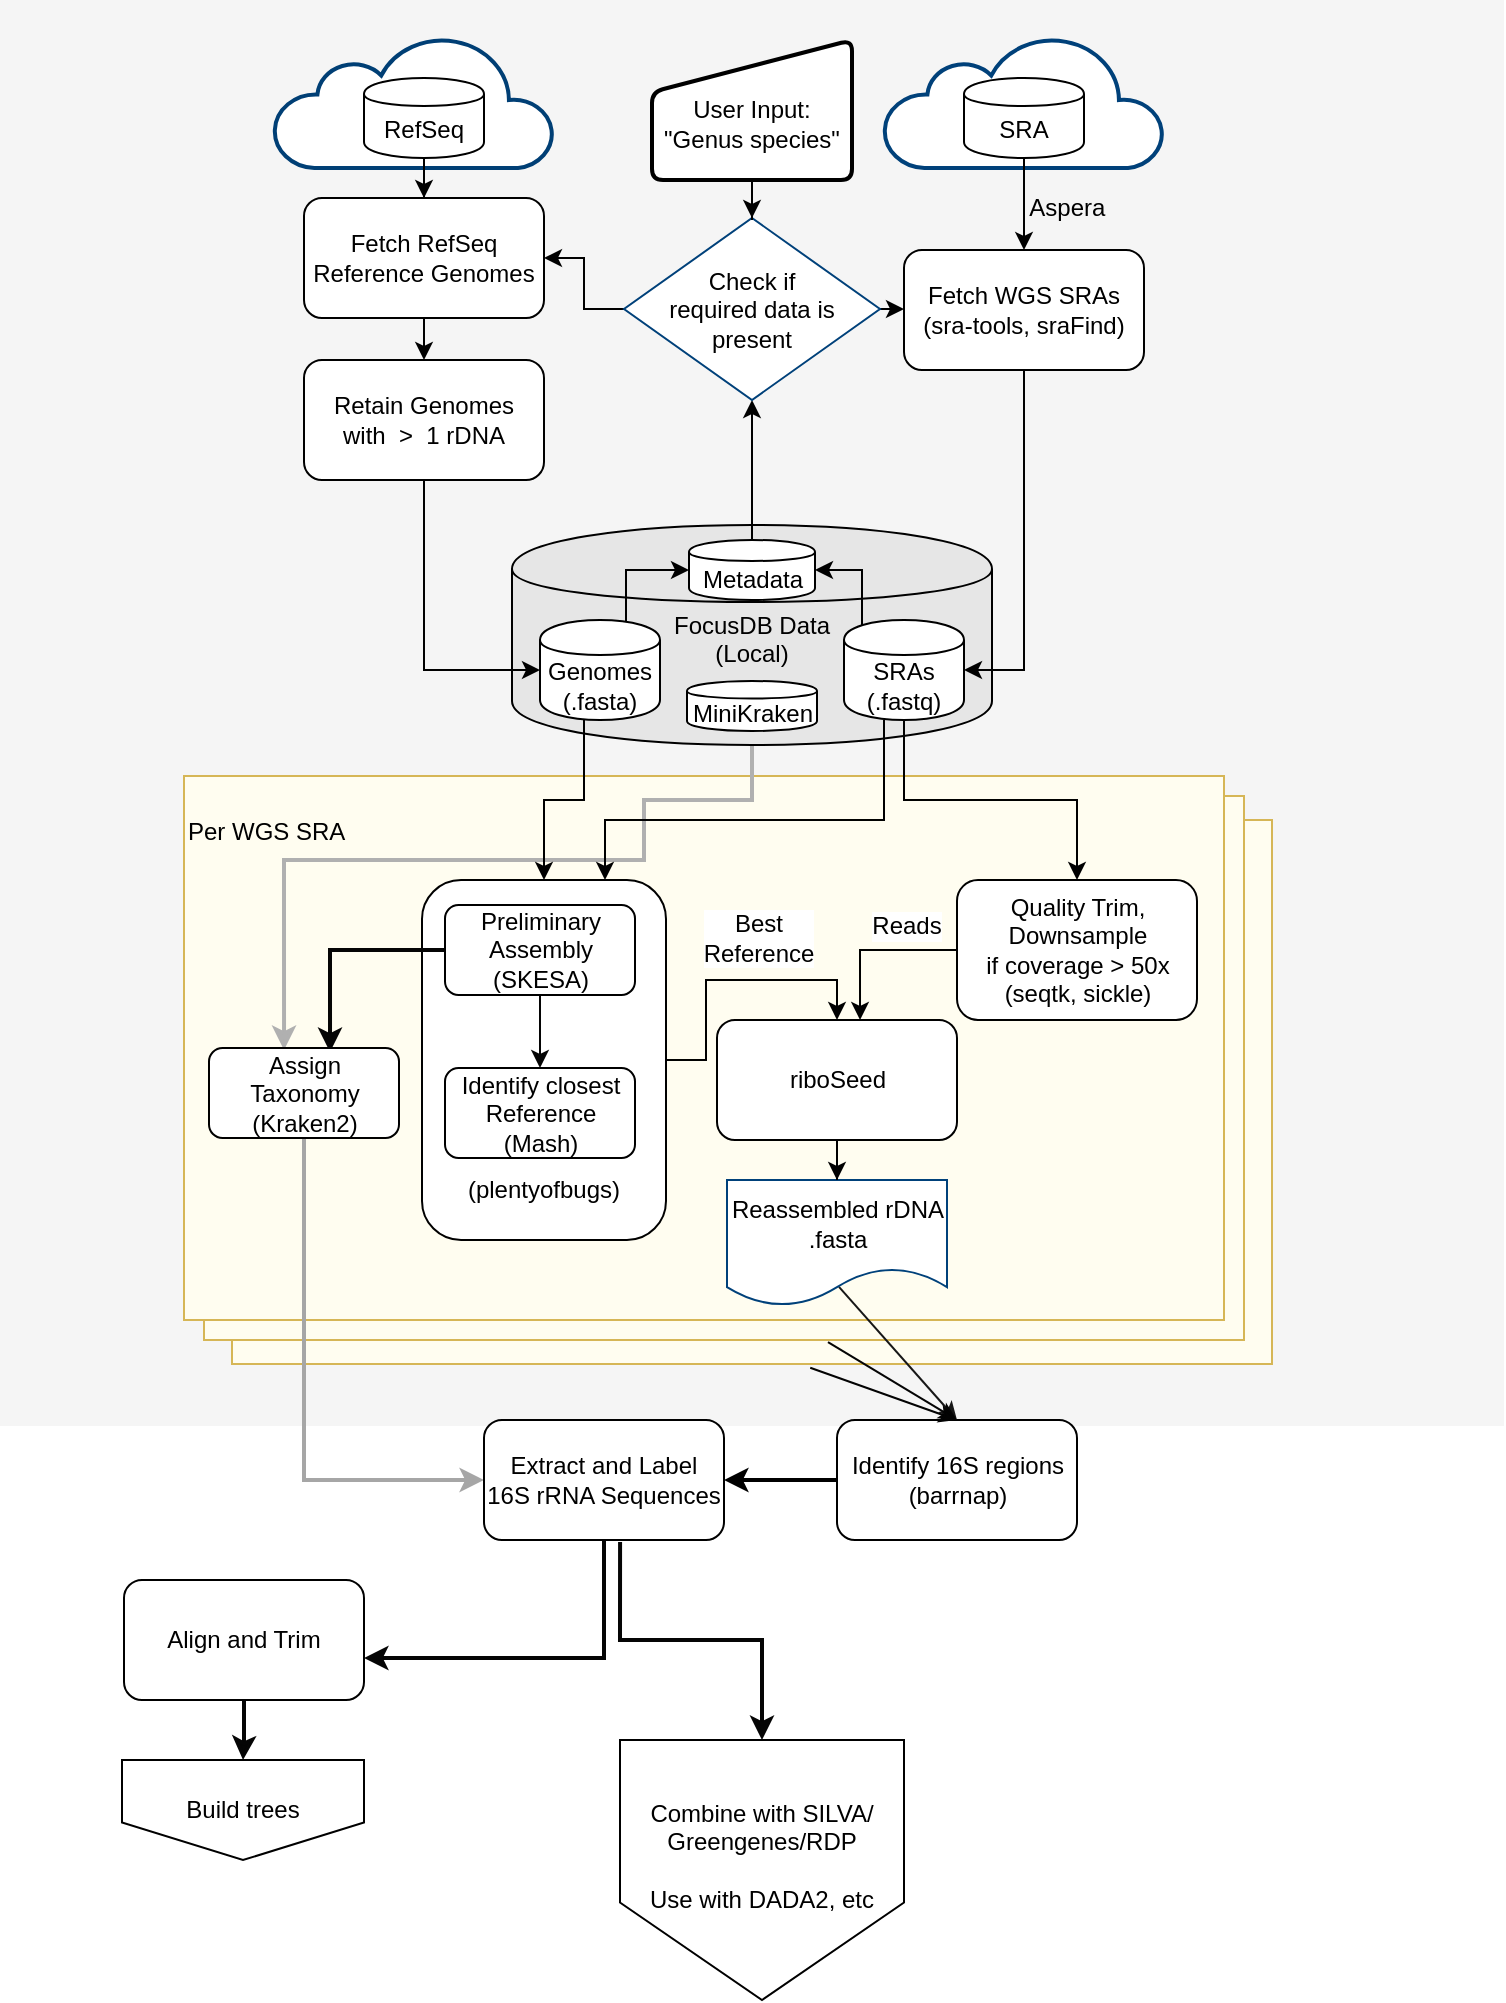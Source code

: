 <mxfile version="12.9.4" type="device"><diagram name="Page-1" id="c7558073-3199-34d8-9f00-42111426c3f3"><mxGraphModel dx="946" dy="628" grid="1" gridSize="10" guides="1" tooltips="1" connect="1" arrows="1" fold="1" page="1" pageScale="1" pageWidth="826" pageHeight="1169" background="#ffffff" math="0" shadow="0"><root><mxCell id="0"/><mxCell id="1" parent="0"/><mxCell id="SAS2zGDADO1P4irIxXxs-23" value="" style="edgeStyle=orthogonalEdgeStyle;rounded=0;orthogonalLoop=1;jettySize=auto;html=1;shadow=0;strokeColor=#050505;strokeWidth=2;" parent="1" source="SAS2zGDADO1P4irIxXxs-18" target="SAS2zGDADO1P4irIxXxs-17" edge="1"><mxGeometry relative="1" as="geometry"/></mxCell><mxCell id="SAS2zGDADO1P4irIxXxs-18" value="Align and Trim " style="rounded=1;whiteSpace=wrap;html=1;strokeColor=#000000;strokeWidth=1;" parent="1" vertex="1"><mxGeometry x="80" y="790" width="120" height="60" as="geometry"/></mxCell><mxCell id="qNivwolQkls1gNn3aIAB-110" value="&lt;div align=&quot;left&quot;&gt;&lt;br&gt;&lt;/div&gt;" style="rounded=0;whiteSpace=wrap;html=1;align=left;fillColor=#f5f5f5;strokeColor=none;fontColor=#333333;" parent="1" vertex="1"><mxGeometry x="18" width="752" height="713" as="geometry"/></mxCell><mxCell id="qNivwolQkls1gNn3aIAB-149" value="&lt;div align=&quot;left&quot;&gt;Per WGS SRA&lt;br&gt;&lt;/div&gt;" style="rounded=0;whiteSpace=wrap;html=1;align=left;fillColor=#FFFDF0;strokeColor=#d6b656;" parent="1" vertex="1"><mxGeometry x="134" y="410" width="520" height="272" as="geometry"/></mxCell><mxCell id="qNivwolQkls1gNn3aIAB-148" value="&lt;div align=&quot;left&quot;&gt;Per WGS SRA&lt;br&gt;&lt;/div&gt;" style="rounded=0;whiteSpace=wrap;html=1;align=left;fillColor=#FFFDF0;strokeColor=#d6b656;" parent="1" vertex="1"><mxGeometry x="120" y="398" width="520" height="272" as="geometry"/></mxCell><mxCell id="qNivwolQkls1gNn3aIAB-114" value="&lt;div align=&quot;left&quot;&gt;Per WGS SRA&lt;br&gt;&lt;/div&gt;&lt;div&gt;&lt;br&gt;&lt;/div&gt;&lt;div&gt;&lt;br&gt;&lt;/div&gt;&lt;div&gt;&lt;br&gt;&lt;/div&gt;&lt;div&gt;&lt;br&gt;&lt;/div&gt;&lt;div&gt;&lt;br&gt;&lt;/div&gt;&lt;div&gt;&lt;br&gt;&lt;/div&gt;&lt;div&gt;&lt;br&gt;&lt;/div&gt;&lt;div&gt;&lt;br&gt;&lt;/div&gt;&lt;div&gt;&lt;br&gt;&lt;/div&gt;&lt;div&gt;&lt;br&gt;&lt;/div&gt;&lt;div&gt;&lt;br&gt;&lt;/div&gt;&lt;div&gt;&lt;br&gt;&lt;/div&gt;&lt;div&gt;&lt;br&gt;&lt;/div&gt;&lt;div&gt;&lt;br&gt;&lt;/div&gt;&lt;div&gt;&lt;br&gt;&lt;/div&gt;" style="rounded=0;whiteSpace=wrap;html=1;align=left;fillColor=#FFFDF0;strokeColor=#d6b656;" parent="1" vertex="1"><mxGeometry x="110" y="388" width="520" height="272" as="geometry"/></mxCell><mxCell id="qNivwolQkls1gNn3aIAB-123" value="" style="html=1;verticalLabelPosition=bottom;align=center;labelBackgroundColor=#ffffff;verticalAlign=top;strokeWidth=2;strokeColor=#00417A;fillColor=#ffffff;shadow=0;dashed=0;shape=mxgraph.ios7.icons.cloud;" parent="1" vertex="1"><mxGeometry x="460" y="18" width="140" height="66" as="geometry"/></mxCell><mxCell id="qNivwolQkls1gNn3aIAB-122" value="" style="html=1;verticalLabelPosition=bottom;align=center;labelBackgroundColor=#ffffff;verticalAlign=top;strokeWidth=2;strokeColor=#003F75;fillColor=#ffffff;shadow=0;dashed=0;shape=mxgraph.ios7.icons.cloud;" parent="1" vertex="1"><mxGeometry x="155" y="18" width="140" height="66" as="geometry"/></mxCell><mxCell id="SAS2zGDADO1P4irIxXxs-3" style="edgeStyle=orthogonalEdgeStyle;rounded=0;orthogonalLoop=1;jettySize=auto;html=1;exitX=0.5;exitY=1;exitDx=0;exitDy=0;strokeColor=#B0B0B0;shadow=0;strokeWidth=2;entryX=0.395;entryY=0.022;entryDx=0;entryDy=0;entryPerimeter=0;" parent="1" source="qNivwolQkls1gNn3aIAB-115" target="SAS2zGDADO1P4irIxXxs-8" edge="1"><mxGeometry relative="1" as="geometry"><mxPoint x="170" y="520" as="targetPoint"/><Array as="points"><mxPoint x="394" y="400"/><mxPoint x="340" y="400"/><mxPoint x="340" y="430"/><mxPoint x="160" y="430"/></Array></mxGeometry></mxCell><mxCell id="qNivwolQkls1gNn3aIAB-115" value="&lt;div&gt;FocusDB Data &lt;br&gt;&lt;/div&gt;&lt;div&gt;(Local)&lt;/div&gt;&lt;div&gt;&lt;br&gt;&lt;/div&gt;&lt;div&gt;&lt;br&gt;&lt;/div&gt;" style="shape=cylinder;whiteSpace=wrap;html=1;boundedLbl=1;backgroundOutline=1;fillColor=#E6E6E6;" parent="1" vertex="1"><mxGeometry x="274" y="262.5" width="240" height="110" as="geometry"/></mxCell><mxCell id="qNivwolQkls1gNn3aIAB-106" value="" style="edgeStyle=orthogonalEdgeStyle;rounded=0;orthogonalLoop=1;jettySize=auto;html=1;exitX=0.5;exitY=1;exitDx=0;exitDy=0;" parent="1" source="qNivwolQkls1gNn3aIAB-96" target="qNivwolQkls1gNn3aIAB-98" edge="1"><mxGeometry relative="1" as="geometry"/></mxCell><mxCell id="qNivwolQkls1gNn3aIAB-96" value="SRA" style="shape=cylinder;whiteSpace=wrap;html=1;boundedLbl=1;backgroundOutline=1;" parent="1" vertex="1"><mxGeometry x="500" y="39" width="60" height="40" as="geometry"/></mxCell><mxCell id="qNivwolQkls1gNn3aIAB-105" value="" style="edgeStyle=orthogonalEdgeStyle;rounded=0;orthogonalLoop=1;jettySize=auto;html=1;" parent="1" source="qNivwolQkls1gNn3aIAB-97" target="qNivwolQkls1gNn3aIAB-101" edge="1"><mxGeometry relative="1" as="geometry"/></mxCell><mxCell id="qNivwolQkls1gNn3aIAB-97" value="RefSeq" style="shape=cylinder;whiteSpace=wrap;html=1;boundedLbl=1;backgroundOutline=1;" parent="1" vertex="1"><mxGeometry x="200" y="39" width="60" height="40" as="geometry"/></mxCell><mxCell id="qNivwolQkls1gNn3aIAB-118" style="edgeStyle=orthogonalEdgeStyle;rounded=0;orthogonalLoop=1;jettySize=auto;html=1;exitX=0.5;exitY=1;exitDx=0;exitDy=0;entryX=1;entryY=0.5;entryDx=0;entryDy=0;" parent="1" source="qNivwolQkls1gNn3aIAB-98" target="qNivwolQkls1gNn3aIAB-117" edge="1"><mxGeometry relative="1" as="geometry"/></mxCell><mxCell id="qNivwolQkls1gNn3aIAB-98" value="&lt;div&gt;Fetch WGS SRAs&lt;/div&gt;&lt;div&gt;(sra-tools, sraFind) &lt;br&gt;&lt;/div&gt;" style="rounded=1;whiteSpace=wrap;html=1;" parent="1" vertex="1"><mxGeometry x="470" y="125" width="120" height="60" as="geometry"/></mxCell><mxCell id="qNivwolQkls1gNn3aIAB-126" style="edgeStyle=orthogonalEdgeStyle;rounded=0;orthogonalLoop=1;jettySize=auto;html=1;entryX=0.5;entryY=0;entryDx=0;entryDy=0;" parent="1" source="qNivwolQkls1gNn3aIAB-100" target="qNivwolQkls1gNn3aIAB-124" edge="1"><mxGeometry relative="1" as="geometry"><Array as="points"><mxPoint x="310" y="400"/><mxPoint x="290" y="400"/></Array></mxGeometry></mxCell><mxCell id="qNivwolQkls1gNn3aIAB-169" style="edgeStyle=orthogonalEdgeStyle;rounded=0;orthogonalLoop=1;jettySize=auto;html=1;exitX=0.85;exitY=0.05;exitDx=0;exitDy=0;exitPerimeter=0;entryX=0;entryY=0.5;entryDx=0;entryDy=0;strokeColor=#000000;" parent="1" source="qNivwolQkls1gNn3aIAB-100" target="qNivwolQkls1gNn3aIAB-131" edge="1"><mxGeometry relative="1" as="geometry"><Array as="points"><mxPoint x="331" y="285"/></Array></mxGeometry></mxCell><mxCell id="qNivwolQkls1gNn3aIAB-100" value="Genomes&lt;div&gt;(.fasta)&lt;br&gt;&lt;/div&gt;" style="shape=cylinder;whiteSpace=wrap;html=1;boundedLbl=1;backgroundOutline=1;" parent="1" vertex="1"><mxGeometry x="288" y="310" width="60" height="50" as="geometry"/></mxCell><mxCell id="qNivwolQkls1gNn3aIAB-108" value="" style="edgeStyle=orthogonalEdgeStyle;rounded=0;orthogonalLoop=1;jettySize=auto;html=1;" parent="1" source="qNivwolQkls1gNn3aIAB-101" target="qNivwolQkls1gNn3aIAB-107" edge="1"><mxGeometry relative="1" as="geometry"/></mxCell><mxCell id="qNivwolQkls1gNn3aIAB-101" value="Fetch RefSeq Reference Genomes " style="rounded=1;whiteSpace=wrap;html=1;" parent="1" vertex="1"><mxGeometry x="170" y="99" width="120" height="60" as="geometry"/></mxCell><mxCell id="qNivwolQkls1gNn3aIAB-109" style="edgeStyle=orthogonalEdgeStyle;rounded=0;orthogonalLoop=1;jettySize=auto;html=1;entryX=0;entryY=0.5;entryDx=0;entryDy=0;" parent="1" source="qNivwolQkls1gNn3aIAB-107" target="qNivwolQkls1gNn3aIAB-100" edge="1"><mxGeometry relative="1" as="geometry"><mxPoint x="330" y="149" as="targetPoint"/></mxGeometry></mxCell><mxCell id="qNivwolQkls1gNn3aIAB-107" value="Retain Genomes with&amp;nbsp; &amp;gt;&amp;nbsp; 1 rDNA" style="rounded=1;whiteSpace=wrap;html=1;" parent="1" vertex="1"><mxGeometry x="170" y="180" width="120" height="60" as="geometry"/></mxCell><mxCell id="qNivwolQkls1gNn3aIAB-127" value="" style="edgeStyle=orthogonalEdgeStyle;rounded=0;orthogonalLoop=1;jettySize=auto;html=1;entryX=0.75;entryY=0;entryDx=0;entryDy=0;" parent="1" source="qNivwolQkls1gNn3aIAB-117" target="qNivwolQkls1gNn3aIAB-124" edge="1"><mxGeometry relative="1" as="geometry"><Array as="points"><mxPoint x="460" y="410"/><mxPoint x="321" y="410"/></Array></mxGeometry></mxCell><mxCell id="qNivwolQkls1gNn3aIAB-133" style="edgeStyle=orthogonalEdgeStyle;rounded=0;orthogonalLoop=1;jettySize=auto;html=1;" parent="1" source="qNivwolQkls1gNn3aIAB-117" target="qNivwolQkls1gNn3aIAB-128" edge="1"><mxGeometry relative="1" as="geometry"/></mxCell><mxCell id="qNivwolQkls1gNn3aIAB-170" style="edgeStyle=orthogonalEdgeStyle;rounded=0;orthogonalLoop=1;jettySize=auto;html=1;exitX=0.15;exitY=0.05;exitDx=0;exitDy=0;exitPerimeter=0;entryX=1;entryY=0.5;entryDx=0;entryDy=0;strokeColor=#000000;" parent="1" source="qNivwolQkls1gNn3aIAB-117" target="qNivwolQkls1gNn3aIAB-131" edge="1"><mxGeometry relative="1" as="geometry"><Array as="points"><mxPoint x="449" y="285"/></Array></mxGeometry></mxCell><mxCell id="qNivwolQkls1gNn3aIAB-117" value="&lt;div&gt;SRAs&lt;/div&gt;&lt;div&gt;(.fastq)&lt;/div&gt;" style="shape=cylinder;whiteSpace=wrap;html=1;boundedLbl=1;backgroundOutline=1;" parent="1" vertex="1"><mxGeometry x="440" y="310" width="60" height="50" as="geometry"/></mxCell><mxCell id="qNivwolQkls1gNn3aIAB-138" style="edgeStyle=orthogonalEdgeStyle;rounded=0;orthogonalLoop=1;jettySize=auto;html=1;entryX=0.5;entryY=0;entryDx=0;entryDy=0;exitX=1;exitY=0.5;exitDx=0;exitDy=0;" parent="1" source="qNivwolQkls1gNn3aIAB-124" target="qNivwolQkls1gNn3aIAB-134" edge="1"><mxGeometry relative="1" as="geometry"/></mxCell><mxCell id="7DUf2yB3hLPTs9L5qto9-5" value="&lt;div&gt;Best &lt;br&gt;&lt;/div&gt;&lt;div&gt;Reference&lt;/div&gt;" style="text;html=1;align=center;verticalAlign=middle;resizable=0;points=[];labelBackgroundColor=#ffffff;" vertex="1" connectable="0" parent="qNivwolQkls1gNn3aIAB-138"><mxGeometry x="0.168" relative="1" as="geometry"><mxPoint x="1" y="-21" as="offset"/></mxGeometry></mxCell><mxCell id="qNivwolQkls1gNn3aIAB-124" value="&lt;div&gt;&lt;br&gt;&lt;/div&gt;&lt;div&gt;&lt;br&gt;&lt;/div&gt;&lt;div&gt;&lt;br&gt;&lt;/div&gt;&lt;div&gt;&lt;br&gt;&lt;/div&gt;&lt;div&gt;&lt;br&gt;&lt;/div&gt;&lt;div&gt;&lt;br&gt;&lt;/div&gt;&lt;div&gt;&lt;br&gt;&lt;/div&gt;&lt;div&gt;&lt;br&gt;&lt;/div&gt;&lt;div&gt;&lt;br&gt;&lt;/div&gt;&lt;div&gt;(plentyofbugs)&lt;br&gt;&lt;/div&gt;" style="rounded=1;whiteSpace=wrap;html=1;strokeColor=#000000;arcSize=16;" parent="1" vertex="1"><mxGeometry x="229" y="440" width="122" height="180" as="geometry"/></mxCell><mxCell id="qNivwolQkls1gNn3aIAB-139" style="edgeStyle=orthogonalEdgeStyle;rounded=0;orthogonalLoop=1;jettySize=auto;html=1;entryX=0.596;entryY=0;entryDx=0;entryDy=0;entryPerimeter=0;" parent="1" source="qNivwolQkls1gNn3aIAB-128" target="qNivwolQkls1gNn3aIAB-134" edge="1"><mxGeometry relative="1" as="geometry"><mxPoint x="390" y="510" as="targetPoint"/><Array as="points"><mxPoint x="448" y="475"/></Array></mxGeometry></mxCell><mxCell id="7DUf2yB3hLPTs9L5qto9-6" value="Reads" style="text;html=1;align=center;verticalAlign=middle;resizable=0;points=[];labelBackgroundColor=#ffffff;" vertex="1" connectable="0" parent="qNivwolQkls1gNn3aIAB-139"><mxGeometry x="-0.509" y="4" relative="1" as="geometry"><mxPoint x="-5" y="-16" as="offset"/></mxGeometry></mxCell><mxCell id="qNivwolQkls1gNn3aIAB-128" value="&lt;div&gt;Quality Trim,&lt;/div&gt;&lt;div&gt;Downsample &lt;br&gt;&lt;/div&gt;&lt;div&gt;if coverage &amp;gt; 50x&lt;/div&gt;&lt;div&gt;(seqtk, sickle)&lt;br&gt;&lt;/div&gt;" style="rounded=1;whiteSpace=wrap;html=1;" parent="1" vertex="1"><mxGeometry x="496.5" y="440" width="120" height="70" as="geometry"/></mxCell><mxCell id="qNivwolQkls1gNn3aIAB-132" style="edgeStyle=orthogonalEdgeStyle;rounded=0;orthogonalLoop=1;jettySize=auto;html=1;entryX=0;entryY=0.5;entryDx=0;entryDy=0;exitX=1;exitY=0.5;exitDx=0;exitDy=0;" parent="1" source="qNivwolQkls1gNn3aIAB-163" target="qNivwolQkls1gNn3aIAB-98" edge="1"><mxGeometry relative="1" as="geometry"/></mxCell><mxCell id="qNivwolQkls1gNn3aIAB-164" style="edgeStyle=orthogonalEdgeStyle;rounded=0;orthogonalLoop=1;jettySize=auto;html=1;entryX=0.5;entryY=1;entryDx=0;entryDy=0;strokeColor=#000000;" parent="1" source="qNivwolQkls1gNn3aIAB-131" target="qNivwolQkls1gNn3aIAB-163" edge="1"><mxGeometry relative="1" as="geometry"/></mxCell><mxCell id="qNivwolQkls1gNn3aIAB-131" value="Metadata" style="shape=cylinder;whiteSpace=wrap;html=1;boundedLbl=1;backgroundOutline=1;" parent="1" vertex="1"><mxGeometry x="362.5" y="270" width="63" height="30" as="geometry"/></mxCell><mxCell id="qNivwolQkls1gNn3aIAB-134" value="riboSeed" style="rounded=1;whiteSpace=wrap;html=1;" parent="1" vertex="1"><mxGeometry x="376.5" y="510" width="120" height="60" as="geometry"/></mxCell><mxCell id="qNivwolQkls1gNn3aIAB-140" value="&amp;nbsp;Aspera" style="text;html=1;strokeColor=none;fillColor=none;align=center;verticalAlign=middle;whiteSpace=wrap;rounded=0;" parent="1" vertex="1"><mxGeometry x="530" y="94" width="40" height="20" as="geometry"/></mxCell><mxCell id="SAS2zGDADO1P4irIxXxs-16" style="edgeStyle=orthogonalEdgeStyle;rounded=0;orthogonalLoop=1;jettySize=auto;html=1;exitX=0;exitY=0.5;exitDx=0;exitDy=0;entryX=1;entryY=0.5;entryDx=0;entryDy=0;shadow=0;strokeColor=#000000;strokeWidth=2;" parent="1" source="qNivwolQkls1gNn3aIAB-146" target="SAS2zGDADO1P4irIxXxs-15" edge="1"><mxGeometry relative="1" as="geometry"/></mxCell><mxCell id="qNivwolQkls1gNn3aIAB-146" value="&lt;div&gt;Identify 16S regions&lt;/div&gt;&lt;div&gt;(barrnap)&lt;br&gt;&lt;/div&gt;" style="rounded=1;whiteSpace=wrap;html=1;strokeColor=#000000;" parent="1" vertex="1"><mxGeometry x="436.5" y="710" width="120" height="60" as="geometry"/></mxCell><mxCell id="qNivwolQkls1gNn3aIAB-156" value="" style="endArrow=classic;html=1;strokeColor=#171717;exitX=0.509;exitY=0.848;exitDx=0;exitDy=0;exitPerimeter=0;entryX=0.5;entryY=0;entryDx=0;entryDy=0;" parent="1" source="qNivwolQkls1gNn3aIAB-160" target="qNivwolQkls1gNn3aIAB-146" edge="1"><mxGeometry width="50" height="50" relative="1" as="geometry"><mxPoint x="20" y="960" as="sourcePoint"/><mxPoint x="70" y="910" as="targetPoint"/></mxGeometry></mxCell><mxCell id="qNivwolQkls1gNn3aIAB-157" value="" style="endArrow=classic;html=1;strokeColor=#050505;exitX=0.6;exitY=1.004;exitDx=0;exitDy=0;exitPerimeter=0;entryX=0.5;entryY=0;entryDx=0;entryDy=0;" parent="1" source="qNivwolQkls1gNn3aIAB-148" target="qNivwolQkls1gNn3aIAB-146" edge="1"><mxGeometry width="50" height="50" relative="1" as="geometry"><mxPoint x="446.04" y="671.904" as="sourcePoint"/><mxPoint x="360" y="710" as="targetPoint"/></mxGeometry></mxCell><mxCell id="qNivwolQkls1gNn3aIAB-158" value="" style="endArrow=classic;html=1;strokeColor=#030303;entryX=0.5;entryY=0;entryDx=0;entryDy=0;exitX=0.556;exitY=1.007;exitDx=0;exitDy=0;exitPerimeter=0;" parent="1" source="qNivwolQkls1gNn3aIAB-149" target="qNivwolQkls1gNn3aIAB-146" edge="1"><mxGeometry width="50" height="50" relative="1" as="geometry"><mxPoint x="456" y="682" as="sourcePoint"/><mxPoint x="400" y="730" as="targetPoint"/></mxGeometry></mxCell><mxCell id="qNivwolQkls1gNn3aIAB-160" value="&lt;div&gt;Reassembled rDNA&lt;br&gt;&lt;/div&gt;&lt;div&gt;.fasta&lt;br&gt;&lt;/div&gt;" style="shape=document;whiteSpace=wrap;html=1;boundedLbl=1;strokeColor=#00417A;fillColor=#FFFFFF;" parent="1" vertex="1"><mxGeometry x="381.5" y="590" width="110" height="63" as="geometry"/></mxCell><mxCell id="qNivwolQkls1gNn3aIAB-161" value="" style="edgeStyle=orthogonalEdgeStyle;rounded=0;orthogonalLoop=1;jettySize=auto;html=1;entryX=0.5;entryY=0;entryDx=0;entryDy=0;" parent="1" source="qNivwolQkls1gNn3aIAB-134" target="qNivwolQkls1gNn3aIAB-160" edge="1"><mxGeometry relative="1" as="geometry"><mxPoint x="387" y="570" as="sourcePoint"/><mxPoint x="387" y="720" as="targetPoint"/></mxGeometry></mxCell><mxCell id="qNivwolQkls1gNn3aIAB-165" style="edgeStyle=orthogonalEdgeStyle;rounded=0;orthogonalLoop=1;jettySize=auto;html=1;entryX=1;entryY=0.5;entryDx=0;entryDy=0;strokeColor=#000000;" parent="1" source="qNivwolQkls1gNn3aIAB-163" target="qNivwolQkls1gNn3aIAB-101" edge="1"><mxGeometry relative="1" as="geometry"/></mxCell><mxCell id="qNivwolQkls1gNn3aIAB-163" value="&lt;div&gt;Check if &lt;br&gt;&lt;/div&gt;&lt;div&gt;required data is&lt;/div&gt;&lt;div&gt; present&lt;br&gt;&lt;/div&gt;" style="rhombus;whiteSpace=wrap;html=1;strokeColor=#00417A;fillColor=#FFFFFF;" parent="1" vertex="1"><mxGeometry x="330" y="109" width="128" height="91" as="geometry"/></mxCell><mxCell id="SAS2zGDADO1P4irIxXxs-1" value="&lt;div&gt;MiniKraken&lt;/div&gt;" style="shape=cylinder;whiteSpace=wrap;html=1;boundedLbl=1;backgroundOutline=1;" parent="1" vertex="1"><mxGeometry x="361.5" y="340.5" width="65" height="25" as="geometry"/></mxCell><mxCell id="SAS2zGDADO1P4irIxXxs-10" style="edgeStyle=orthogonalEdgeStyle;rounded=0;orthogonalLoop=1;jettySize=auto;html=1;shadow=0;strokeColor=#050505;strokeWidth=1;entryX=0.5;entryY=0;entryDx=0;entryDy=0;" parent="1" source="SAS2zGDADO1P4irIxXxs-6" target="SAS2zGDADO1P4irIxXxs-7" edge="1"><mxGeometry relative="1" as="geometry"/></mxCell><mxCell id="SAS2zGDADO1P4irIxXxs-12" value="" style="edgeStyle=orthogonalEdgeStyle;rounded=0;orthogonalLoop=1;jettySize=auto;html=1;shadow=0;strokeColor=#050505;strokeWidth=2;entryX=0.637;entryY=0.044;entryDx=0;entryDy=0;entryPerimeter=0;" parent="1" source="SAS2zGDADO1P4irIxXxs-6" target="SAS2zGDADO1P4irIxXxs-8" edge="1"><mxGeometry relative="1" as="geometry"><mxPoint x="167.5" y="475" as="targetPoint"/></mxGeometry></mxCell><mxCell id="SAS2zGDADO1P4irIxXxs-6" value="&lt;div&gt;Preliminary Assembly&lt;/div&gt;&lt;div&gt;(SKESA)&lt;br&gt;&lt;/div&gt;" style="rounded=1;whiteSpace=wrap;html=1;strokeColor=#000000;" parent="1" vertex="1"><mxGeometry x="240.5" y="452.5" width="95" height="45" as="geometry"/></mxCell><mxCell id="SAS2zGDADO1P4irIxXxs-7" value="&lt;div&gt;Identify closest &lt;br&gt;&lt;/div&gt;&lt;div&gt;Reference&lt;/div&gt;&lt;div&gt;(Mash)&lt;/div&gt;" style="rounded=1;whiteSpace=wrap;html=1;strokeColor=#000000;strokeWidth=1;" parent="1" vertex="1"><mxGeometry x="240.5" y="534" width="95" height="45" as="geometry"/></mxCell><mxCell id="SAS2zGDADO1P4irIxXxs-14" style="edgeStyle=orthogonalEdgeStyle;rounded=0;orthogonalLoop=1;jettySize=auto;html=1;entryX=0;entryY=0.5;entryDx=0;entryDy=0;shadow=0;strokeColor=#A6A6A6;strokeWidth=2;" parent="1" source="SAS2zGDADO1P4irIxXxs-8" target="SAS2zGDADO1P4irIxXxs-15" edge="1"><mxGeometry relative="1" as="geometry"><Array as="points"><mxPoint x="170" y="740"/></Array></mxGeometry></mxCell><mxCell id="SAS2zGDADO1P4irIxXxs-8" value="&lt;div&gt;Assign Taxonomy&lt;/div&gt;&lt;div&gt;(Kraken2)&lt;br&gt;&lt;/div&gt;" style="rounded=1;whiteSpace=wrap;html=1;" parent="1" vertex="1"><mxGeometry x="122.5" y="524" width="95" height="45" as="geometry"/></mxCell><mxCell id="SAS2zGDADO1P4irIxXxs-25" style="edgeStyle=orthogonalEdgeStyle;rounded=0;orthogonalLoop=1;jettySize=auto;html=1;entryX=1;entryY=0.65;entryDx=0;entryDy=0;entryPerimeter=0;shadow=0;strokeColor=#050505;strokeWidth=2;exitX=0.5;exitY=1;exitDx=0;exitDy=0;" parent="1" source="SAS2zGDADO1P4irIxXxs-15" target="SAS2zGDADO1P4irIxXxs-18" edge="1"><mxGeometry relative="1" as="geometry"/></mxCell><mxCell id="SAS2zGDADO1P4irIxXxs-26" style="edgeStyle=orthogonalEdgeStyle;rounded=0;orthogonalLoop=1;jettySize=auto;html=1;exitX=0.567;exitY=1.017;exitDx=0;exitDy=0;entryX=0.5;entryY=0;entryDx=0;entryDy=0;shadow=0;strokeColor=#050505;strokeWidth=2;exitPerimeter=0;" parent="1" source="SAS2zGDADO1P4irIxXxs-15" target="SAS2zGDADO1P4irIxXxs-20" edge="1"><mxGeometry relative="1" as="geometry"/></mxCell><mxCell id="SAS2zGDADO1P4irIxXxs-15" value="&lt;div&gt;Extract and Label 16S rRNA Sequences&lt;br&gt;&lt;/div&gt;" style="rounded=1;whiteSpace=wrap;html=1;" parent="1" vertex="1"><mxGeometry x="260" y="710" width="120" height="60" as="geometry"/></mxCell><mxCell id="SAS2zGDADO1P4irIxXxs-17" value="Build trees" style="shape=offPageConnector;whiteSpace=wrap;html=1;strokeColor=#000000;strokeWidth=1;" parent="1" vertex="1"><mxGeometry x="79" y="880" width="121" height="50" as="geometry"/></mxCell><mxCell id="SAS2zGDADO1P4irIxXxs-20" value="&lt;div&gt;Combine with SILVA/ Greengenes/RDP&lt;br&gt;&lt;/div&gt;&lt;div&gt;&lt;br&gt;&lt;/div&gt;&lt;div&gt;Use with DADA2, etc&lt;/div&gt;&lt;div&gt;&lt;br&gt;&lt;/div&gt;" style="shape=offPageConnector;whiteSpace=wrap;html=1;strokeColor=#000000;strokeWidth=1;" parent="1" vertex="1"><mxGeometry x="328" y="870" width="142" height="130" as="geometry"/></mxCell><mxCell id="7DUf2yB3hLPTs9L5qto9-3" value="" style="edgeStyle=orthogonalEdgeStyle;rounded=0;orthogonalLoop=1;jettySize=auto;html=1;" edge="1" parent="1" source="7DUf2yB3hLPTs9L5qto9-1" target="qNivwolQkls1gNn3aIAB-163"><mxGeometry relative="1" as="geometry"/></mxCell><mxCell id="7DUf2yB3hLPTs9L5qto9-1" value="&lt;div&gt;&lt;br&gt;&lt;/div&gt;&lt;div&gt;User Input:&lt;br&gt;&lt;/div&gt;&lt;div&gt;&quot;Genus species&quot;&lt;/div&gt;" style="html=1;strokeWidth=2;shape=manualInput;whiteSpace=wrap;rounded=1;size=26;arcSize=11;" vertex="1" parent="1"><mxGeometry x="344" y="20" width="100" height="70" as="geometry"/></mxCell></root></mxGraphModel></diagram></mxfile>